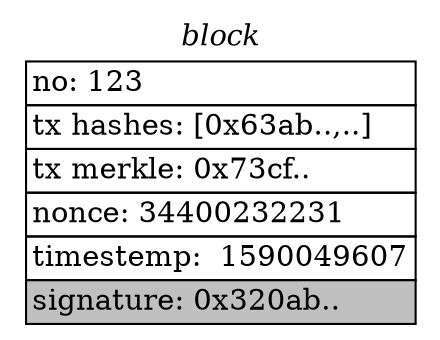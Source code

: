 digraph tx {

    rankdir=LR;

// https://stackoverflow.com/questions/17765301/graphviz-dot-how-to-change-the-colour-of-one-record-in-multi-record-shape
// https://www.unixtimestamp.com/
    node1
    [
        shape = none
        label = <<table border="0" cellspacing="0">
                    <tr><td align="center" port="port1" border="1" color="white"><i>block</i></td></tr>
                    <tr><td align="left" port="port2" border="1">no: 123</td></tr>
                    <tr><td align="left" port="port3" border="1">tx hashes: [0x63ab..,..]</td></tr>
                    <tr><td align="left" port="port4" border="1">tx merkle: 0x73cf..</td></tr>
                    <tr><td align="left" port="port5" border="1">nonce: 34400232231</td></tr>
                    <tr><td align="left" port="port6" border="1">timestemp:  1590049607</td></tr>
                    <tr><td align="left" port="port7" border="1" bgcolor="gray">signature: 0x320ab..</td></tr>
                </table>>
    ]


}